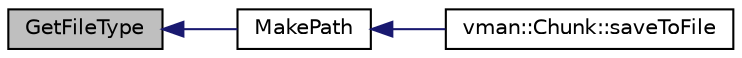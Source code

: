 digraph "GetFileType"
{
  bgcolor="transparent";
  edge [fontname="Helvetica",fontsize="10",labelfontname="Helvetica",labelfontsize="10"];
  node [fontname="Helvetica",fontsize="10",shape=record];
  rankdir="LR";
  Node1 [label="GetFileType",height=0.2,width=0.4,color="black", fillcolor="grey75", style="filled" fontcolor="black"];
  Node1 -> Node2 [dir="back",color="midnightblue",fontsize="10",style="solid",fontname="Helvetica"];
  Node2 [label="MakePath",height=0.2,width=0.4,color="black",URL="$namespacevman.html#aa997ff2054979469be7decbfa9af7cfa",tooltip="Creates directory entries for all segments followed by an directory separator."];
  Node2 -> Node3 [dir="back",color="midnightblue",fontsize="10",style="solid",fontname="Helvetica"];
  Node3 [label="vman::Chunk::saveToFile",height=0.2,width=0.4,color="black",URL="$classvman_1_1_chunk.html#adc6095604b2a6eb183c9b78dd686c4a4",tooltip="Will unset m_Modified on success."];
}
